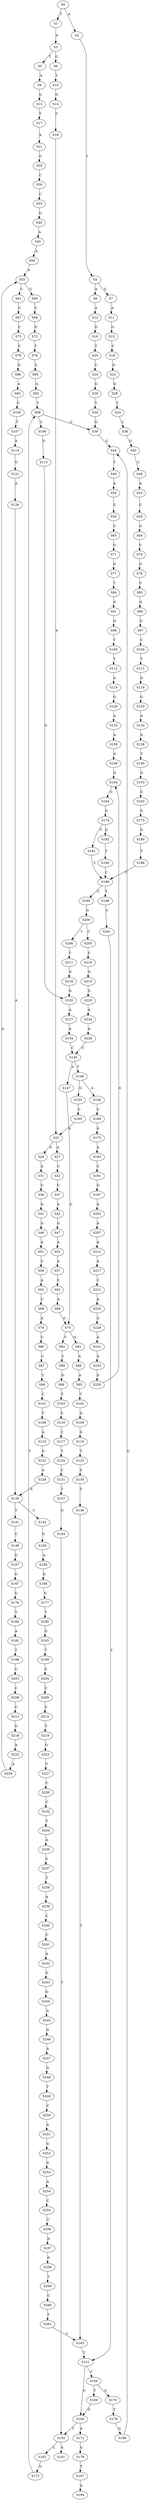 strict digraph  {
	S0 -> S1 [ label = T ];
	S0 -> S2 [ label = A ];
	S1 -> S3 [ label = A ];
	S2 -> S4 [ label = T ];
	S3 -> S5 [ label = T ];
	S3 -> S6 [ label = C ];
	S4 -> S7 [ label = G ];
	S4 -> S8 [ label = A ];
	S5 -> S9 [ label = A ];
	S6 -> S10 [ label = T ];
	S7 -> S11 [ label = A ];
	S8 -> S12 [ label = A ];
	S9 -> S13 [ label = G ];
	S10 -> S14 [ label = G ];
	S11 -> S15 [ label = G ];
	S12 -> S16 [ label = G ];
	S13 -> S17 [ label = T ];
	S14 -> S18 [ label = C ];
	S15 -> S19 [ label = C ];
	S16 -> S20 [ label = T ];
	S17 -> S21 [ label = A ];
	S18 -> S22 [ label = A ];
	S19 -> S23 [ label = G ];
	S20 -> S24 [ label = C ];
	S21 -> S25 [ label = G ];
	S22 -> S26 [ label = G ];
	S22 -> S27 [ label = A ];
	S23 -> S28 [ label = G ];
	S24 -> S29 [ label = G ];
	S25 -> S30 [ label = C ];
	S26 -> S31 [ label = A ];
	S27 -> S32 [ label = C ];
	S28 -> S33 [ label = T ];
	S29 -> S34 [ label = T ];
	S30 -> S35 [ label = C ];
	S31 -> S36 [ label = C ];
	S32 -> S37 [ label = C ];
	S33 -> S38 [ label = C ];
	S34 -> S39 [ label = G ];
	S35 -> S40 [ label = G ];
	S36 -> S41 [ label = G ];
	S37 -> S42 [ label = A ];
	S38 -> S43 [ label = G ];
	S39 -> S44 [ label = G ];
	S40 -> S45 [ label = A ];
	S41 -> S46 [ label = G ];
	S42 -> S47 [ label = G ];
	S43 -> S48 [ label = C ];
	S44 -> S49 [ label = T ];
	S45 -> S50 [ label = A ];
	S46 -> S51 [ label = A ];
	S47 -> S52 [ label = A ];
	S48 -> S53 [ label = A ];
	S49 -> S54 [ label = A ];
	S50 -> S55 [ label = A ];
	S51 -> S56 [ label = C ];
	S52 -> S57 [ label = A ];
	S53 -> S58 [ label = C ];
	S54 -> S59 [ label = C ];
	S55 -> S60 [ label = G ];
	S55 -> S61 [ label = C ];
	S56 -> S62 [ label = A ];
	S57 -> S63 [ label = C ];
	S58 -> S64 [ label = G ];
	S59 -> S65 [ label = C ];
	S60 -> S66 [ label = T ];
	S61 -> S67 [ label = C ];
	S62 -> S68 [ label = C ];
	S63 -> S69 [ label = A ];
	S64 -> S70 [ label = C ];
	S65 -> S71 [ label = G ];
	S66 -> S72 [ label = G ];
	S67 -> S73 [ label = C ];
	S68 -> S74 [ label = A ];
	S69 -> S75 [ label = G ];
	S70 -> S76 [ label = G ];
	S71 -> S77 [ label = G ];
	S72 -> S78 [ label = T ];
	S73 -> S79 [ label = C ];
	S74 -> S80 [ label = C ];
	S75 -> S81 [ label = G ];
	S75 -> S82 [ label = C ];
	S76 -> S83 [ label = C ];
	S77 -> S84 [ label = T ];
	S78 -> S85 [ label = C ];
	S79 -> S86 [ label = G ];
	S80 -> S87 [ label = C ];
	S81 -> S88 [ label = A ];
	S82 -> S89 [ label = C ];
	S83 -> S90 [ label = G ];
	S84 -> S91 [ label = G ];
	S85 -> S92 [ label = G ];
	S86 -> S93 [ label = A ];
	S87 -> S94 [ label = T ];
	S88 -> S95 [ label = A ];
	S89 -> S96 [ label = G ];
	S90 -> S97 [ label = G ];
	S91 -> S98 [ label = G ];
	S92 -> S99 [ label = T ];
	S93 -> S100 [ label = C ];
	S94 -> S101 [ label = C ];
	S95 -> S102 [ label = T ];
	S96 -> S103 [ label = T ];
	S97 -> S104 [ label = C ];
	S98 -> S105 [ label = T ];
	S99 -> S106 [ label = C ];
	S99 -> S39 [ label = G ];
	S100 -> S107 [ label = T ];
	S101 -> S108 [ label = T ];
	S102 -> S109 [ label = A ];
	S103 -> S110 [ label = C ];
	S104 -> S111 [ label = T ];
	S105 -> S112 [ label = T ];
	S106 -> S113 [ label = G ];
	S107 -> S114 [ label = A ];
	S108 -> S115 [ label = A ];
	S109 -> S116 [ label = G ];
	S110 -> S117 [ label = C ];
	S111 -> S118 [ label = G ];
	S112 -> S119 [ label = A ];
	S113 -> S120 [ label = G ];
	S114 -> S121 [ label = G ];
	S115 -> S122 [ label = G ];
	S116 -> S123 [ label = T ];
	S117 -> S124 [ label = T ];
	S118 -> S125 [ label = G ];
	S119 -> S126 [ label = G ];
	S120 -> S127 [ label = A ];
	S121 -> S128 [ label = A ];
	S122 -> S129 [ label = A ];
	S123 -> S130 [ label = C ];
	S124 -> S131 [ label = C ];
	S125 -> S132 [ label = A ];
	S126 -> S133 [ label = A ];
	S127 -> S134 [ label = A ];
	S128 -> S135 [ label = A ];
	S129 -> S135 [ label = A ];
	S130 -> S136 [ label = T ];
	S131 -> S137 [ label = T ];
	S132 -> S138 [ label = A ];
	S133 -> S139 [ label = A ];
	S134 -> S140 [ label = C ];
	S135 -> S141 [ label = T ];
	S135 -> S142 [ label = C ];
	S136 -> S143 [ label = C ];
	S137 -> S144 [ label = G ];
	S138 -> S145 [ label = T ];
	S139 -> S146 [ label = G ];
	S140 -> S147 [ label = A ];
	S140 -> S148 [ label = T ];
	S141 -> S149 [ label = C ];
	S142 -> S150 [ label = G ];
	S143 -> S151 [ label = T ];
	S144 -> S152 [ label = T ];
	S145 -> S153 [ label = G ];
	S146 -> S154 [ label = G ];
	S147 -> S75 [ label = G ];
	S148 -> S155 [ label = G ];
	S148 -> S156 [ label = A ];
	S149 -> S157 [ label = G ];
	S150 -> S158 [ label = A ];
	S151 -> S159 [ label = C ];
	S151 -> S160 [ label = G ];
	S152 -> S161 [ label = A ];
	S152 -> S162 [ label = C ];
	S153 -> S163 [ label = G ];
	S154 -> S164 [ label = G ];
	S155 -> S165 [ label = C ];
	S156 -> S166 [ label = C ];
	S157 -> S167 [ label = G ];
	S158 -> S168 [ label = G ];
	S159 -> S169 [ label = T ];
	S159 -> S170 [ label = G ];
	S160 -> S171 [ label = A ];
	S160 -> S152 [ label = T ];
	S162 -> S172 [ label = G ];
	S163 -> S173 [ label = G ];
	S164 -> S174 [ label = G ];
	S165 -> S22 [ label = A ];
	S166 -> S175 [ label = A ];
	S167 -> S176 [ label = G ];
	S168 -> S177 [ label = G ];
	S169 -> S160 [ label = G ];
	S170 -> S178 [ label = T ];
	S171 -> S179 [ label = G ];
	S172 -> S99 [ label = T ];
	S173 -> S180 [ label = G ];
	S174 -> S181 [ label = T ];
	S174 -> S182 [ label = G ];
	S175 -> S183 [ label = A ];
	S176 -> S184 [ label = T ];
	S177 -> S185 [ label = T ];
	S178 -> S186 [ label = G ];
	S179 -> S187 [ label = T ];
	S180 -> S188 [ label = T ];
	S181 -> S189 [ label = C ];
	S182 -> S190 [ label = T ];
	S183 -> S191 [ label = C ];
	S184 -> S192 [ label = A ];
	S185 -> S193 [ label = G ];
	S186 -> S44 [ label = G ];
	S187 -> S194 [ label = A ];
	S188 -> S189 [ label = C ];
	S189 -> S195 [ label = C ];
	S189 -> S196 [ label = T ];
	S190 -> S189 [ label = C ];
	S191 -> S197 [ label = G ];
	S192 -> S198 [ label = T ];
	S193 -> S199 [ label = T ];
	S195 -> S200 [ label = G ];
	S196 -> S201 [ label = C ];
	S197 -> S202 [ label = A ];
	S198 -> S203 [ label = C ];
	S199 -> S204 [ label = C ];
	S200 -> S205 [ label = C ];
	S200 -> S206 [ label = T ];
	S201 -> S151 [ label = T ];
	S202 -> S207 [ label = A ];
	S203 -> S208 [ label = C ];
	S204 -> S209 [ label = C ];
	S205 -> S210 [ label = C ];
	S206 -> S211 [ label = C ];
	S207 -> S212 [ label = A ];
	S208 -> S213 [ label = C ];
	S209 -> S214 [ label = C ];
	S210 -> S215 [ label = G ];
	S211 -> S216 [ label = G ];
	S212 -> S217 [ label = A ];
	S213 -> S218 [ label = G ];
	S214 -> S219 [ label = T ];
	S215 -> S220 [ label = G ];
	S216 -> S120 [ label = G ];
	S217 -> S221 [ label = C ];
	S218 -> S222 [ label = A ];
	S219 -> S223 [ label = G ];
	S220 -> S224 [ label = A ];
	S221 -> S225 [ label = A ];
	S222 -> S226 [ label = A ];
	S223 -> S227 [ label = T ];
	S224 -> S228 [ label = A ];
	S225 -> S229 [ label = G ];
	S226 -> S55 [ label = A ];
	S227 -> S230 [ label = C ];
	S228 -> S140 [ label = C ];
	S229 -> S231 [ label = A ];
	S230 -> S232 [ label = C ];
	S231 -> S233 [ label = A ];
	S232 -> S234 [ label = T ];
	S233 -> S235 [ label = G ];
	S234 -> S236 [ label = A ];
	S235 -> S154 [ label = G ];
	S236 -> S237 [ label = C ];
	S237 -> S238 [ label = T ];
	S238 -> S239 [ label = A ];
	S239 -> S240 [ label = C ];
	S240 -> S241 [ label = C ];
	S241 -> S242 [ label = A ];
	S242 -> S243 [ label = G ];
	S243 -> S244 [ label = G ];
	S244 -> S245 [ label = A ];
	S245 -> S246 [ label = G ];
	S246 -> S247 [ label = A ];
	S247 -> S248 [ label = G ];
	S248 -> S249 [ label = T ];
	S249 -> S250 [ label = C ];
	S250 -> S251 [ label = A ];
	S251 -> S252 [ label = G ];
	S252 -> S253 [ label = G ];
	S253 -> S254 [ label = A ];
	S254 -> S255 [ label = C ];
	S255 -> S256 [ label = C ];
	S256 -> S257 [ label = A ];
	S257 -> S258 [ label = G ];
	S258 -> S259 [ label = T ];
	S259 -> S260 [ label = C ];
	S260 -> S261 [ label = T ];
	S261 -> S143 [ label = C ];
}
